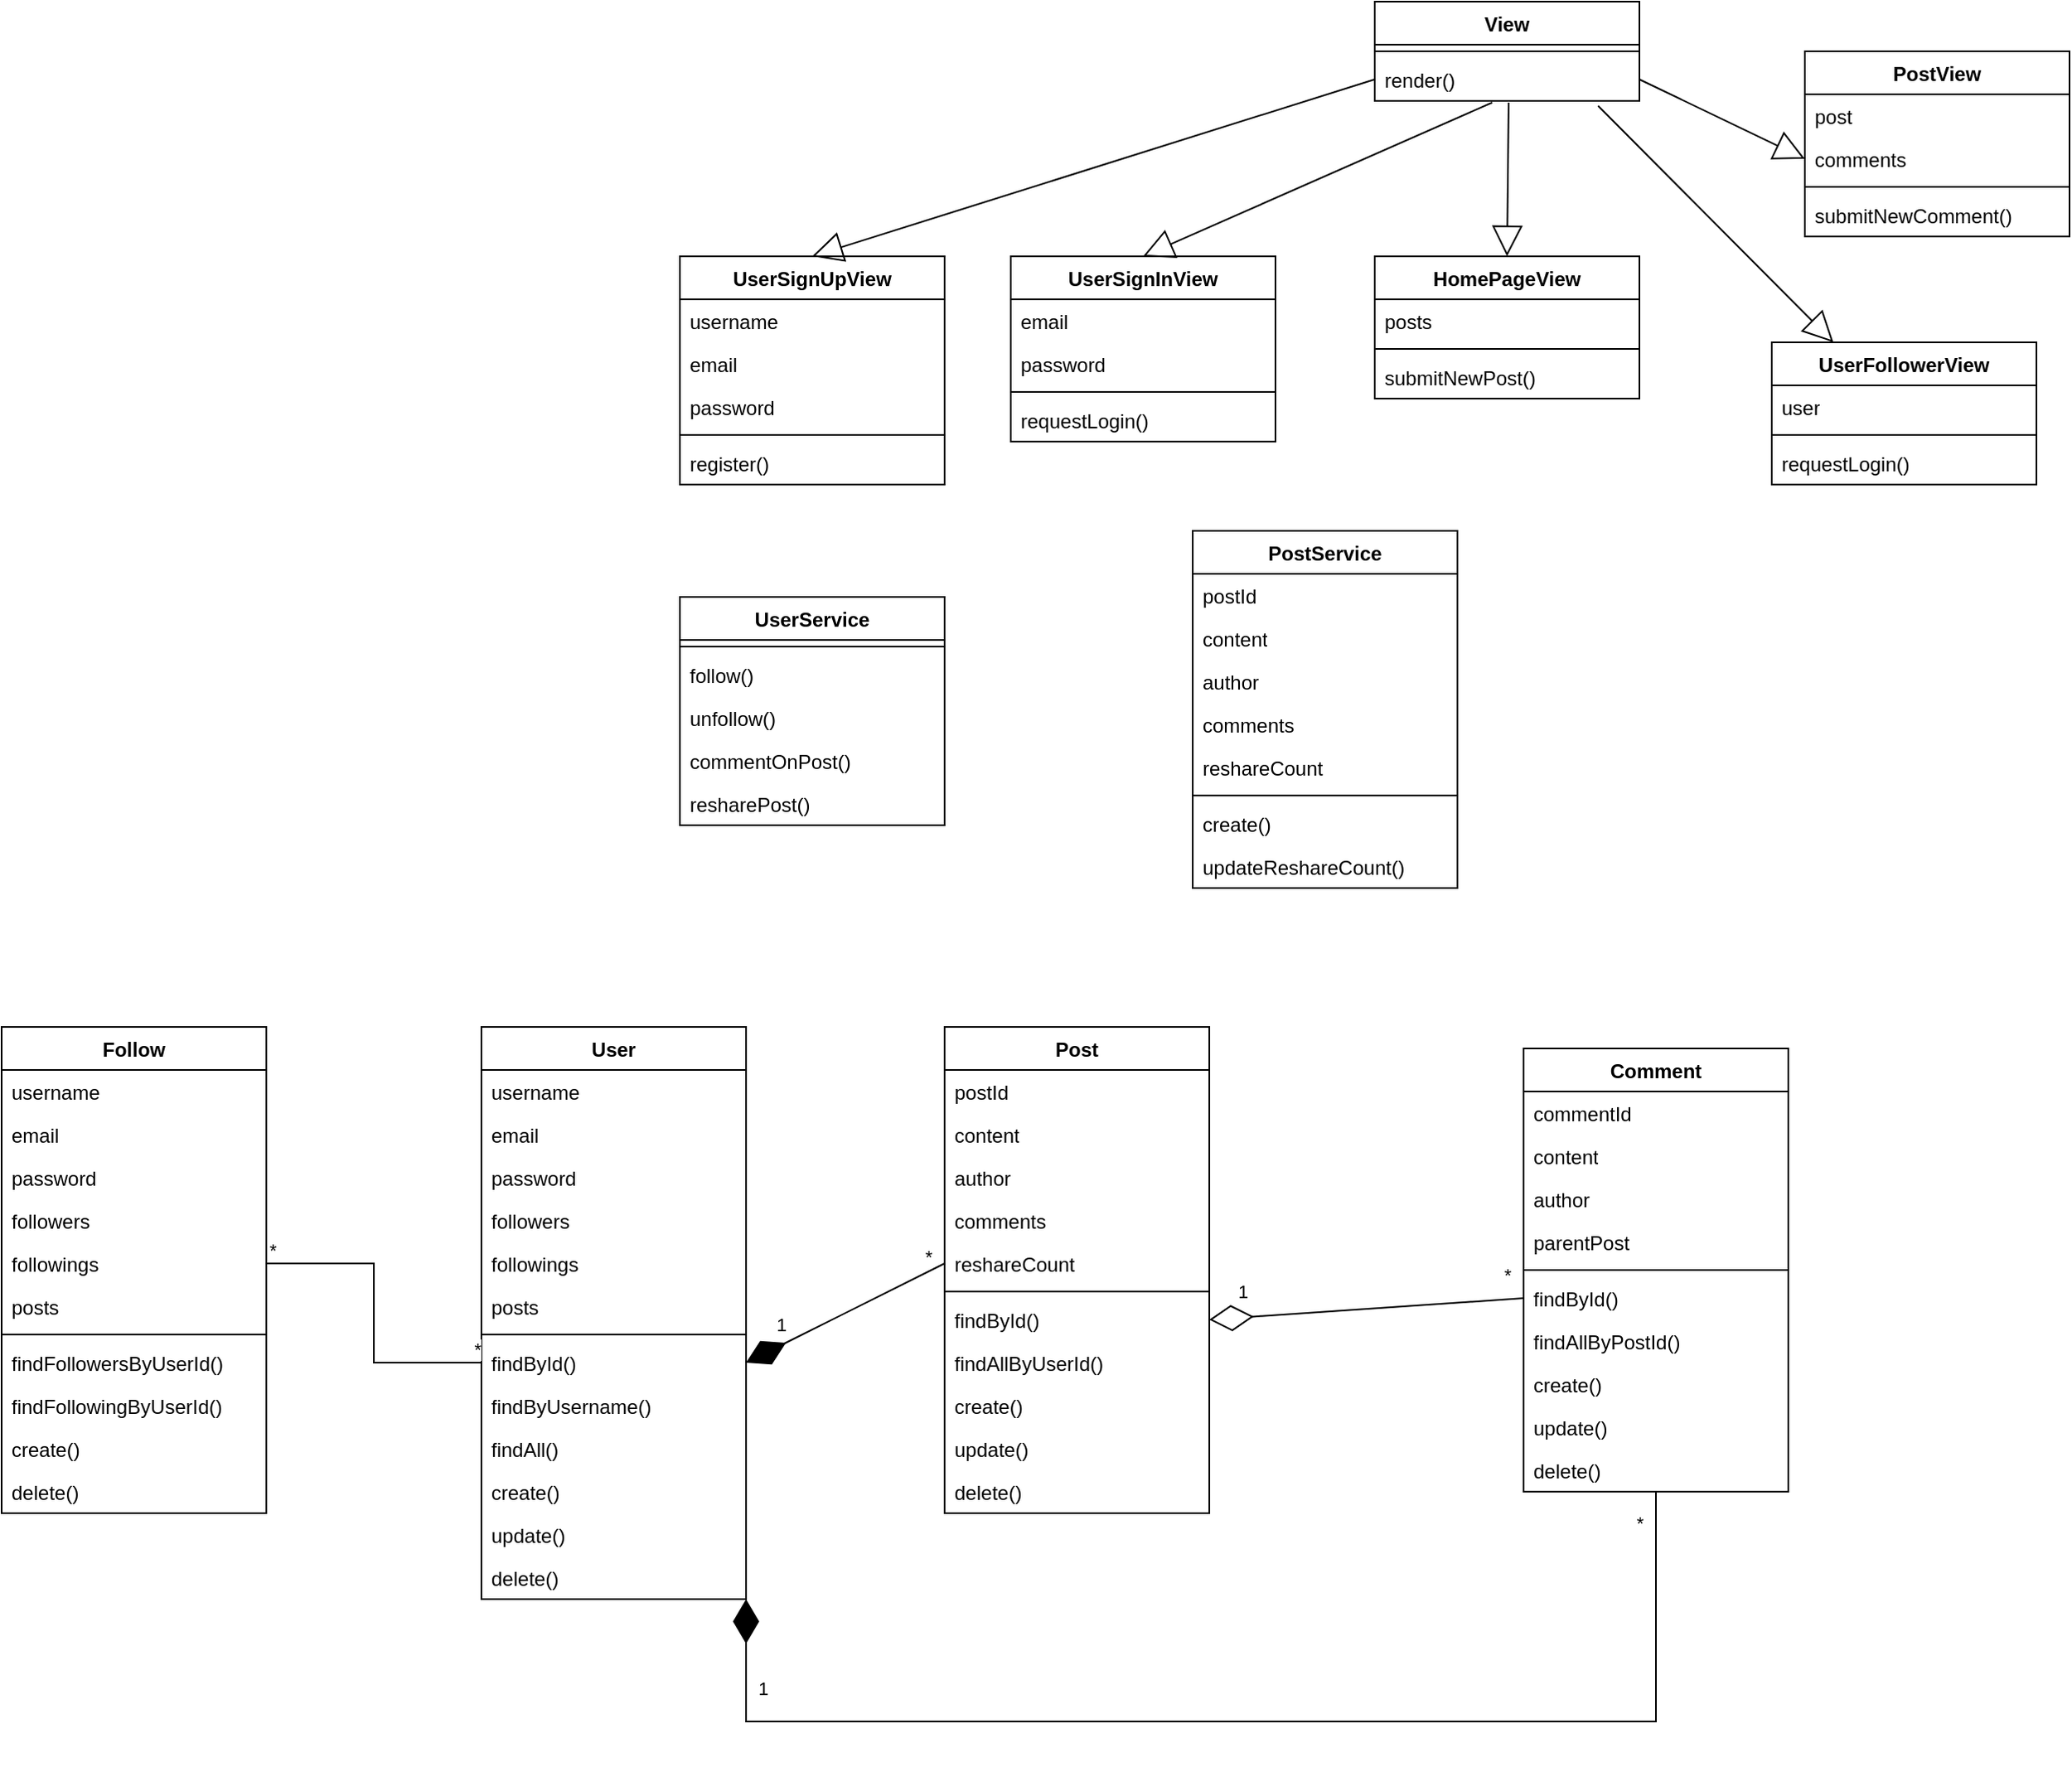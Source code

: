 <mxfile version="22.1.5" type="github">
  <diagram name="Page-1" id="UT8CZ-kKXrXBAKMA9dyA">
    <mxGraphModel dx="2494" dy="1551" grid="1" gridSize="10" guides="1" tooltips="1" connect="1" arrows="1" fold="1" page="1" pageScale="1" pageWidth="850" pageHeight="1100" math="0" shadow="0">
      <root>
        <mxCell id="0" />
        <mxCell id="1" parent="0" />
        <mxCell id="s4YndSarPMpqqNExpwYl-1" value="User" style="swimlane;fontStyle=1;align=center;verticalAlign=top;childLayout=stackLayout;horizontal=1;startSize=26;horizontalStack=0;resizeParent=1;resizeParentMax=0;resizeLast=0;collapsible=1;marginBottom=0;whiteSpace=wrap;html=1;" parent="1" vertex="1">
          <mxGeometry x="-720" y="600" width="160" height="346" as="geometry" />
        </mxCell>
        <mxCell id="s4YndSarPMpqqNExpwYl-19" value="username" style="text;strokeColor=none;fillColor=none;align=left;verticalAlign=top;spacingLeft=4;spacingRight=4;overflow=hidden;rotatable=0;points=[[0,0.5],[1,0.5]];portConstraint=eastwest;whiteSpace=wrap;html=1;" parent="s4YndSarPMpqqNExpwYl-1" vertex="1">
          <mxGeometry y="26" width="160" height="26" as="geometry" />
        </mxCell>
        <mxCell id="uorjEG0-72uclnNMncX7-30" value="email" style="text;strokeColor=none;fillColor=none;align=left;verticalAlign=top;spacingLeft=4;spacingRight=4;overflow=hidden;rotatable=0;points=[[0,0.5],[1,0.5]];portConstraint=eastwest;whiteSpace=wrap;html=1;" vertex="1" parent="s4YndSarPMpqqNExpwYl-1">
          <mxGeometry y="52" width="160" height="26" as="geometry" />
        </mxCell>
        <mxCell id="s4YndSarPMpqqNExpwYl-20" value="password" style="text;strokeColor=none;fillColor=none;align=left;verticalAlign=top;spacingLeft=4;spacingRight=4;overflow=hidden;rotatable=0;points=[[0,0.5],[1,0.5]];portConstraint=eastwest;whiteSpace=wrap;html=1;" parent="s4YndSarPMpqqNExpwYl-1" vertex="1">
          <mxGeometry y="78" width="160" height="26" as="geometry" />
        </mxCell>
        <mxCell id="s4YndSarPMpqqNExpwYl-94" value="followers" style="text;strokeColor=none;fillColor=none;align=left;verticalAlign=top;spacingLeft=4;spacingRight=4;overflow=hidden;rotatable=0;points=[[0,0.5],[1,0.5]];portConstraint=eastwest;whiteSpace=wrap;html=1;" parent="s4YndSarPMpqqNExpwYl-1" vertex="1">
          <mxGeometry y="104" width="160" height="26" as="geometry" />
        </mxCell>
        <mxCell id="s4YndSarPMpqqNExpwYl-95" value="followings" style="text;strokeColor=none;fillColor=none;align=left;verticalAlign=top;spacingLeft=4;spacingRight=4;overflow=hidden;rotatable=0;points=[[0,0.5],[1,0.5]];portConstraint=eastwest;whiteSpace=wrap;html=1;" parent="s4YndSarPMpqqNExpwYl-1" vertex="1">
          <mxGeometry y="130" width="160" height="26" as="geometry" />
        </mxCell>
        <mxCell id="s4YndSarPMpqqNExpwYl-18" value="posts" style="text;strokeColor=none;fillColor=none;align=left;verticalAlign=top;spacingLeft=4;spacingRight=4;overflow=hidden;rotatable=0;points=[[0,0.5],[1,0.5]];portConstraint=eastwest;whiteSpace=wrap;html=1;" parent="s4YndSarPMpqqNExpwYl-1" vertex="1">
          <mxGeometry y="156" width="160" height="26" as="geometry" />
        </mxCell>
        <mxCell id="s4YndSarPMpqqNExpwYl-3" value="" style="line;strokeWidth=1;fillColor=none;align=left;verticalAlign=middle;spacingTop=-1;spacingLeft=3;spacingRight=3;rotatable=0;labelPosition=right;points=[];portConstraint=eastwest;strokeColor=inherit;" parent="s4YndSarPMpqqNExpwYl-1" vertex="1">
          <mxGeometry y="182" width="160" height="8" as="geometry" />
        </mxCell>
        <mxCell id="uorjEG0-72uclnNMncX7-3" value="findById()" style="text;strokeColor=none;fillColor=none;align=left;verticalAlign=top;spacingLeft=4;spacingRight=4;overflow=hidden;rotatable=0;points=[[0,0.5],[1,0.5]];portConstraint=eastwest;whiteSpace=wrap;html=1;" vertex="1" parent="s4YndSarPMpqqNExpwYl-1">
          <mxGeometry y="190" width="160" height="26" as="geometry" />
        </mxCell>
        <mxCell id="s4YndSarPMpqqNExpwYl-22" value="findByUsername()" style="text;strokeColor=none;fillColor=none;align=left;verticalAlign=top;spacingLeft=4;spacingRight=4;overflow=hidden;rotatable=0;points=[[0,0.5],[1,0.5]];portConstraint=eastwest;whiteSpace=wrap;html=1;" parent="s4YndSarPMpqqNExpwYl-1" vertex="1">
          <mxGeometry y="216" width="160" height="26" as="geometry" />
        </mxCell>
        <mxCell id="s4YndSarPMpqqNExpwYl-23" value="findAll()" style="text;strokeColor=none;fillColor=none;align=left;verticalAlign=top;spacingLeft=4;spacingRight=4;overflow=hidden;rotatable=0;points=[[0,0.5],[1,0.5]];portConstraint=eastwest;whiteSpace=wrap;html=1;" parent="s4YndSarPMpqqNExpwYl-1" vertex="1">
          <mxGeometry y="242" width="160" height="26" as="geometry" />
        </mxCell>
        <mxCell id="s4YndSarPMpqqNExpwYl-24" value="create()" style="text;strokeColor=none;fillColor=none;align=left;verticalAlign=top;spacingLeft=4;spacingRight=4;overflow=hidden;rotatable=0;points=[[0,0.5],[1,0.5]];portConstraint=eastwest;whiteSpace=wrap;html=1;" parent="s4YndSarPMpqqNExpwYl-1" vertex="1">
          <mxGeometry y="268" width="160" height="26" as="geometry" />
        </mxCell>
        <mxCell id="s4YndSarPMpqqNExpwYl-25" value="update()" style="text;strokeColor=none;fillColor=none;align=left;verticalAlign=top;spacingLeft=4;spacingRight=4;overflow=hidden;rotatable=0;points=[[0,0.5],[1,0.5]];portConstraint=eastwest;whiteSpace=wrap;html=1;" parent="s4YndSarPMpqqNExpwYl-1" vertex="1">
          <mxGeometry y="294" width="160" height="26" as="geometry" />
        </mxCell>
        <mxCell id="uorjEG0-72uclnNMncX7-2" value="delete()" style="text;strokeColor=none;fillColor=none;align=left;verticalAlign=top;spacingLeft=4;spacingRight=4;overflow=hidden;rotatable=0;points=[[0,0.5],[1,0.5]];portConstraint=eastwest;whiteSpace=wrap;html=1;" vertex="1" parent="s4YndSarPMpqqNExpwYl-1">
          <mxGeometry y="320" width="160" height="26" as="geometry" />
        </mxCell>
        <mxCell id="s4YndSarPMpqqNExpwYl-5" value="Comment" style="swimlane;fontStyle=1;align=center;verticalAlign=top;childLayout=stackLayout;horizontal=1;startSize=26;horizontalStack=0;resizeParent=1;resizeParentMax=0;resizeLast=0;collapsible=1;marginBottom=0;whiteSpace=wrap;html=1;" parent="1" vertex="1">
          <mxGeometry x="-90" y="613" width="160" height="268" as="geometry" />
        </mxCell>
        <mxCell id="s4YndSarPMpqqNExpwYl-6" value="commentId" style="text;strokeColor=none;fillColor=none;align=left;verticalAlign=top;spacingLeft=4;spacingRight=4;overflow=hidden;rotatable=0;points=[[0,0.5],[1,0.5]];portConstraint=eastwest;whiteSpace=wrap;html=1;" parent="s4YndSarPMpqqNExpwYl-5" vertex="1">
          <mxGeometry y="26" width="160" height="26" as="geometry" />
        </mxCell>
        <mxCell id="s4YndSarPMpqqNExpwYl-123" value="content" style="text;strokeColor=none;fillColor=none;align=left;verticalAlign=top;spacingLeft=4;spacingRight=4;overflow=hidden;rotatable=0;points=[[0,0.5],[1,0.5]];portConstraint=eastwest;whiteSpace=wrap;html=1;" parent="s4YndSarPMpqqNExpwYl-5" vertex="1">
          <mxGeometry y="52" width="160" height="26" as="geometry" />
        </mxCell>
        <mxCell id="s4YndSarPMpqqNExpwYl-124" value="author" style="text;strokeColor=none;fillColor=none;align=left;verticalAlign=top;spacingLeft=4;spacingRight=4;overflow=hidden;rotatable=0;points=[[0,0.5],[1,0.5]];portConstraint=eastwest;whiteSpace=wrap;html=1;" parent="s4YndSarPMpqqNExpwYl-5" vertex="1">
          <mxGeometry y="78" width="160" height="26" as="geometry" />
        </mxCell>
        <mxCell id="s4YndSarPMpqqNExpwYl-125" value="parentPost" style="text;strokeColor=none;fillColor=none;align=left;verticalAlign=top;spacingLeft=4;spacingRight=4;overflow=hidden;rotatable=0;points=[[0,0.5],[1,0.5]];portConstraint=eastwest;whiteSpace=wrap;html=1;" parent="s4YndSarPMpqqNExpwYl-5" vertex="1">
          <mxGeometry y="104" width="160" height="26" as="geometry" />
        </mxCell>
        <mxCell id="s4YndSarPMpqqNExpwYl-7" value="" style="line;strokeWidth=1;fillColor=none;align=left;verticalAlign=middle;spacingTop=-1;spacingLeft=3;spacingRight=3;rotatable=0;labelPosition=right;points=[];portConstraint=eastwest;strokeColor=inherit;" parent="s4YndSarPMpqqNExpwYl-5" vertex="1">
          <mxGeometry y="130" width="160" height="8" as="geometry" />
        </mxCell>
        <mxCell id="uorjEG0-72uclnNMncX7-110" value="findById()" style="text;strokeColor=none;fillColor=none;align=left;verticalAlign=top;spacingLeft=4;spacingRight=4;overflow=hidden;rotatable=0;points=[[0,0.5],[1,0.5]];portConstraint=eastwest;whiteSpace=wrap;html=1;" vertex="1" parent="s4YndSarPMpqqNExpwYl-5">
          <mxGeometry y="138" width="160" height="26" as="geometry" />
        </mxCell>
        <mxCell id="uorjEG0-72uclnNMncX7-111" value="findAllByPostId()" style="text;strokeColor=none;fillColor=none;align=left;verticalAlign=top;spacingLeft=4;spacingRight=4;overflow=hidden;rotatable=0;points=[[0,0.5],[1,0.5]];portConstraint=eastwest;whiteSpace=wrap;html=1;" vertex="1" parent="s4YndSarPMpqqNExpwYl-5">
          <mxGeometry y="164" width="160" height="26" as="geometry" />
        </mxCell>
        <mxCell id="s4YndSarPMpqqNExpwYl-8" value="create()" style="text;strokeColor=none;fillColor=none;align=left;verticalAlign=top;spacingLeft=4;spacingRight=4;overflow=hidden;rotatable=0;points=[[0,0.5],[1,0.5]];portConstraint=eastwest;whiteSpace=wrap;html=1;" parent="s4YndSarPMpqqNExpwYl-5" vertex="1">
          <mxGeometry y="190" width="160" height="26" as="geometry" />
        </mxCell>
        <mxCell id="uorjEG0-72uclnNMncX7-112" value="update()" style="text;strokeColor=none;fillColor=none;align=left;verticalAlign=top;spacingLeft=4;spacingRight=4;overflow=hidden;rotatable=0;points=[[0,0.5],[1,0.5]];portConstraint=eastwest;whiteSpace=wrap;html=1;" vertex="1" parent="s4YndSarPMpqqNExpwYl-5">
          <mxGeometry y="216" width="160" height="26" as="geometry" />
        </mxCell>
        <mxCell id="uorjEG0-72uclnNMncX7-113" value="delete()" style="text;strokeColor=none;fillColor=none;align=left;verticalAlign=top;spacingLeft=4;spacingRight=4;overflow=hidden;rotatable=0;points=[[0,0.5],[1,0.5]];portConstraint=eastwest;whiteSpace=wrap;html=1;" vertex="1" parent="s4YndSarPMpqqNExpwYl-5">
          <mxGeometry y="242" width="160" height="26" as="geometry" />
        </mxCell>
        <mxCell id="s4YndSarPMpqqNExpwYl-26" value="Post" style="swimlane;fontStyle=1;align=center;verticalAlign=top;childLayout=stackLayout;horizontal=1;startSize=26;horizontalStack=0;resizeParent=1;resizeParentMax=0;resizeLast=0;collapsible=1;marginBottom=0;whiteSpace=wrap;html=1;" parent="1" vertex="1">
          <mxGeometry x="-440" y="600" width="160" height="294" as="geometry" />
        </mxCell>
        <mxCell id="s4YndSarPMpqqNExpwYl-27" value="postId" style="text;strokeColor=none;fillColor=none;align=left;verticalAlign=top;spacingLeft=4;spacingRight=4;overflow=hidden;rotatable=0;points=[[0,0.5],[1,0.5]];portConstraint=eastwest;whiteSpace=wrap;html=1;" parent="s4YndSarPMpqqNExpwYl-26" vertex="1">
          <mxGeometry y="26" width="160" height="26" as="geometry" />
        </mxCell>
        <mxCell id="s4YndSarPMpqqNExpwYl-28" value="content" style="text;strokeColor=none;fillColor=none;align=left;verticalAlign=top;spacingLeft=4;spacingRight=4;overflow=hidden;rotatable=0;points=[[0,0.5],[1,0.5]];portConstraint=eastwest;whiteSpace=wrap;html=1;" parent="s4YndSarPMpqqNExpwYl-26" vertex="1">
          <mxGeometry y="52" width="160" height="26" as="geometry" />
        </mxCell>
        <mxCell id="s4YndSarPMpqqNExpwYl-29" value="author" style="text;strokeColor=none;fillColor=none;align=left;verticalAlign=top;spacingLeft=4;spacingRight=4;overflow=hidden;rotatable=0;points=[[0,0.5],[1,0.5]];portConstraint=eastwest;whiteSpace=wrap;html=1;" parent="s4YndSarPMpqqNExpwYl-26" vertex="1">
          <mxGeometry y="78" width="160" height="26" as="geometry" />
        </mxCell>
        <mxCell id="s4YndSarPMpqqNExpwYl-30" value="comments" style="text;strokeColor=none;fillColor=none;align=left;verticalAlign=top;spacingLeft=4;spacingRight=4;overflow=hidden;rotatable=0;points=[[0,0.5],[1,0.5]];portConstraint=eastwest;whiteSpace=wrap;html=1;" parent="s4YndSarPMpqqNExpwYl-26" vertex="1">
          <mxGeometry y="104" width="160" height="26" as="geometry" />
        </mxCell>
        <mxCell id="s4YndSarPMpqqNExpwYl-32" value="reshareCount" style="text;strokeColor=none;fillColor=none;align=left;verticalAlign=top;spacingLeft=4;spacingRight=4;overflow=hidden;rotatable=0;points=[[0,0.5],[1,0.5]];portConstraint=eastwest;whiteSpace=wrap;html=1;" parent="s4YndSarPMpqqNExpwYl-26" vertex="1">
          <mxGeometry y="130" width="160" height="26" as="geometry" />
        </mxCell>
        <mxCell id="s4YndSarPMpqqNExpwYl-31" value="" style="line;strokeWidth=1;fillColor=none;align=left;verticalAlign=middle;spacingTop=-1;spacingLeft=3;spacingRight=3;rotatable=0;labelPosition=right;points=[];portConstraint=eastwest;strokeColor=inherit;" parent="s4YndSarPMpqqNExpwYl-26" vertex="1">
          <mxGeometry y="156" width="160" height="8" as="geometry" />
        </mxCell>
        <mxCell id="uorjEG0-72uclnNMncX7-1" value="findById()" style="text;strokeColor=none;fillColor=none;align=left;verticalAlign=top;spacingLeft=4;spacingRight=4;overflow=hidden;rotatable=0;points=[[0,0.5],[1,0.5]];portConstraint=eastwest;whiteSpace=wrap;html=1;" vertex="1" parent="s4YndSarPMpqqNExpwYl-26">
          <mxGeometry y="164" width="160" height="26" as="geometry" />
        </mxCell>
        <mxCell id="s4YndSarPMpqqNExpwYl-33" value="findAllByUserId()" style="text;strokeColor=none;fillColor=none;align=left;verticalAlign=top;spacingLeft=4;spacingRight=4;overflow=hidden;rotatable=0;points=[[0,0.5],[1,0.5]];portConstraint=eastwest;whiteSpace=wrap;html=1;" parent="s4YndSarPMpqqNExpwYl-26" vertex="1">
          <mxGeometry y="190" width="160" height="26" as="geometry" />
        </mxCell>
        <mxCell id="uorjEG0-72uclnNMncX7-107" value="create()" style="text;strokeColor=none;fillColor=none;align=left;verticalAlign=top;spacingLeft=4;spacingRight=4;overflow=hidden;rotatable=0;points=[[0,0.5],[1,0.5]];portConstraint=eastwest;whiteSpace=wrap;html=1;" vertex="1" parent="s4YndSarPMpqqNExpwYl-26">
          <mxGeometry y="216" width="160" height="26" as="geometry" />
        </mxCell>
        <mxCell id="uorjEG0-72uclnNMncX7-108" value="update()" style="text;strokeColor=none;fillColor=none;align=left;verticalAlign=top;spacingLeft=4;spacingRight=4;overflow=hidden;rotatable=0;points=[[0,0.5],[1,0.5]];portConstraint=eastwest;whiteSpace=wrap;html=1;" vertex="1" parent="s4YndSarPMpqqNExpwYl-26">
          <mxGeometry y="242" width="160" height="26" as="geometry" />
        </mxCell>
        <mxCell id="uorjEG0-72uclnNMncX7-109" value="delete()" style="text;strokeColor=none;fillColor=none;align=left;verticalAlign=top;spacingLeft=4;spacingRight=4;overflow=hidden;rotatable=0;points=[[0,0.5],[1,0.5]];portConstraint=eastwest;whiteSpace=wrap;html=1;" vertex="1" parent="s4YndSarPMpqqNExpwYl-26">
          <mxGeometry y="268" width="160" height="26" as="geometry" />
        </mxCell>
        <mxCell id="uorjEG0-72uclnNMncX7-21" value="UserSignInView" style="swimlane;fontStyle=1;align=center;verticalAlign=top;childLayout=stackLayout;horizontal=1;startSize=26;horizontalStack=0;resizeParent=1;resizeParentMax=0;resizeLast=0;collapsible=1;marginBottom=0;whiteSpace=wrap;html=1;" vertex="1" parent="1">
          <mxGeometry x="-400" y="134" width="160" height="112" as="geometry" />
        </mxCell>
        <mxCell id="uorjEG0-72uclnNMncX7-22" value="email" style="text;strokeColor=none;fillColor=none;align=left;verticalAlign=top;spacingLeft=4;spacingRight=4;overflow=hidden;rotatable=0;points=[[0,0.5],[1,0.5]];portConstraint=eastwest;whiteSpace=wrap;html=1;" vertex="1" parent="uorjEG0-72uclnNMncX7-21">
          <mxGeometry y="26" width="160" height="26" as="geometry" />
        </mxCell>
        <mxCell id="uorjEG0-72uclnNMncX7-23" value="password" style="text;strokeColor=none;fillColor=none;align=left;verticalAlign=top;spacingLeft=4;spacingRight=4;overflow=hidden;rotatable=0;points=[[0,0.5],[1,0.5]];portConstraint=eastwest;whiteSpace=wrap;html=1;" vertex="1" parent="uorjEG0-72uclnNMncX7-21">
          <mxGeometry y="52" width="160" height="26" as="geometry" />
        </mxCell>
        <mxCell id="uorjEG0-72uclnNMncX7-27" value="" style="line;strokeWidth=1;fillColor=none;align=left;verticalAlign=middle;spacingTop=-1;spacingLeft=3;spacingRight=3;rotatable=0;labelPosition=right;points=[];portConstraint=eastwest;strokeColor=inherit;" vertex="1" parent="uorjEG0-72uclnNMncX7-21">
          <mxGeometry y="78" width="160" height="8" as="geometry" />
        </mxCell>
        <mxCell id="uorjEG0-72uclnNMncX7-59" value="requestLogin()" style="text;strokeColor=none;fillColor=none;align=left;verticalAlign=top;spacingLeft=4;spacingRight=4;overflow=hidden;rotatable=0;points=[[0,0.5],[1,0.5]];portConstraint=eastwest;whiteSpace=wrap;html=1;" vertex="1" parent="uorjEG0-72uclnNMncX7-21">
          <mxGeometry y="86" width="160" height="26" as="geometry" />
        </mxCell>
        <mxCell id="uorjEG0-72uclnNMncX7-31" value="View" style="swimlane;fontStyle=1;align=center;verticalAlign=top;childLayout=stackLayout;horizontal=1;startSize=26;horizontalStack=0;resizeParent=1;resizeParentMax=0;resizeLast=0;collapsible=1;marginBottom=0;whiteSpace=wrap;html=1;" vertex="1" parent="1">
          <mxGeometry x="-180" y="-20" width="160" height="60" as="geometry" />
        </mxCell>
        <mxCell id="uorjEG0-72uclnNMncX7-37" value="" style="line;strokeWidth=1;fillColor=none;align=left;verticalAlign=middle;spacingTop=-1;spacingLeft=3;spacingRight=3;rotatable=0;labelPosition=right;points=[];portConstraint=eastwest;strokeColor=inherit;" vertex="1" parent="uorjEG0-72uclnNMncX7-31">
          <mxGeometry y="26" width="160" height="8" as="geometry" />
        </mxCell>
        <mxCell id="uorjEG0-72uclnNMncX7-38" value="render()" style="text;strokeColor=none;fillColor=none;align=left;verticalAlign=top;spacingLeft=4;spacingRight=4;overflow=hidden;rotatable=0;points=[[0,0.5],[1,0.5]];portConstraint=eastwest;whiteSpace=wrap;html=1;" vertex="1" parent="uorjEG0-72uclnNMncX7-31">
          <mxGeometry y="34" width="160" height="26" as="geometry" />
        </mxCell>
        <mxCell id="uorjEG0-72uclnNMncX7-39" value="" style="endArrow=block;endSize=16;endFill=0;html=1;rounded=0;entryX=0.5;entryY=0;entryDx=0;entryDy=0;exitX=0.444;exitY=1.038;exitDx=0;exitDy=0;exitPerimeter=0;" edge="1" parent="1" source="uorjEG0-72uclnNMncX7-38" target="uorjEG0-72uclnNMncX7-21">
          <mxGeometry width="160" relative="1" as="geometry">
            <mxPoint x="-110" y="50" as="sourcePoint" />
            <mxPoint x="-110" y="140" as="targetPoint" />
          </mxGeometry>
        </mxCell>
        <mxCell id="uorjEG0-72uclnNMncX7-40" value="HomePageView" style="swimlane;fontStyle=1;align=center;verticalAlign=top;childLayout=stackLayout;horizontal=1;startSize=26;horizontalStack=0;resizeParent=1;resizeParentMax=0;resizeLast=0;collapsible=1;marginBottom=0;whiteSpace=wrap;html=1;" vertex="1" parent="1">
          <mxGeometry x="-180" y="134" width="160" height="86" as="geometry" />
        </mxCell>
        <mxCell id="uorjEG0-72uclnNMncX7-41" value="posts" style="text;strokeColor=none;fillColor=none;align=left;verticalAlign=top;spacingLeft=4;spacingRight=4;overflow=hidden;rotatable=0;points=[[0,0.5],[1,0.5]];portConstraint=eastwest;whiteSpace=wrap;html=1;" vertex="1" parent="uorjEG0-72uclnNMncX7-40">
          <mxGeometry y="26" width="160" height="26" as="geometry" />
        </mxCell>
        <mxCell id="uorjEG0-72uclnNMncX7-43" value="" style="line;strokeWidth=1;fillColor=none;align=left;verticalAlign=middle;spacingTop=-1;spacingLeft=3;spacingRight=3;rotatable=0;labelPosition=right;points=[];portConstraint=eastwest;strokeColor=inherit;" vertex="1" parent="uorjEG0-72uclnNMncX7-40">
          <mxGeometry y="52" width="160" height="8" as="geometry" />
        </mxCell>
        <mxCell id="uorjEG0-72uclnNMncX7-49" value="submitNewPost()" style="text;strokeColor=none;fillColor=none;align=left;verticalAlign=top;spacingLeft=4;spacingRight=4;overflow=hidden;rotatable=0;points=[[0,0.5],[1,0.5]];portConstraint=eastwest;whiteSpace=wrap;html=1;" vertex="1" parent="uorjEG0-72uclnNMncX7-40">
          <mxGeometry y="60" width="160" height="26" as="geometry" />
        </mxCell>
        <mxCell id="uorjEG0-72uclnNMncX7-48" value="" style="endArrow=block;endSize=16;endFill=0;html=1;rounded=0;entryX=0.5;entryY=0;entryDx=0;entryDy=0;exitX=0.506;exitY=1.038;exitDx=0;exitDy=0;exitPerimeter=0;" edge="1" parent="1" source="uorjEG0-72uclnNMncX7-38" target="uorjEG0-72uclnNMncX7-40">
          <mxGeometry width="160" relative="1" as="geometry">
            <mxPoint x="-9" y="54" as="sourcePoint" />
            <mxPoint x="-220" y="147" as="targetPoint" />
          </mxGeometry>
        </mxCell>
        <mxCell id="uorjEG0-72uclnNMncX7-60" value="PostView" style="swimlane;fontStyle=1;align=center;verticalAlign=top;childLayout=stackLayout;horizontal=1;startSize=26;horizontalStack=0;resizeParent=1;resizeParentMax=0;resizeLast=0;collapsible=1;marginBottom=0;whiteSpace=wrap;html=1;" vertex="1" parent="1">
          <mxGeometry x="80" y="10" width="160" height="112" as="geometry" />
        </mxCell>
        <mxCell id="uorjEG0-72uclnNMncX7-61" value="post" style="text;strokeColor=none;fillColor=none;align=left;verticalAlign=top;spacingLeft=4;spacingRight=4;overflow=hidden;rotatable=0;points=[[0,0.5],[1,0.5]];portConstraint=eastwest;whiteSpace=wrap;html=1;" vertex="1" parent="uorjEG0-72uclnNMncX7-60">
          <mxGeometry y="26" width="160" height="26" as="geometry" />
        </mxCell>
        <mxCell id="uorjEG0-72uclnNMncX7-64" value="comments" style="text;strokeColor=none;fillColor=none;align=left;verticalAlign=top;spacingLeft=4;spacingRight=4;overflow=hidden;rotatable=0;points=[[0,0.5],[1,0.5]];portConstraint=eastwest;whiteSpace=wrap;html=1;" vertex="1" parent="uorjEG0-72uclnNMncX7-60">
          <mxGeometry y="52" width="160" height="26" as="geometry" />
        </mxCell>
        <mxCell id="uorjEG0-72uclnNMncX7-62" value="" style="line;strokeWidth=1;fillColor=none;align=left;verticalAlign=middle;spacingTop=-1;spacingLeft=3;spacingRight=3;rotatable=0;labelPosition=right;points=[];portConstraint=eastwest;strokeColor=inherit;" vertex="1" parent="uorjEG0-72uclnNMncX7-60">
          <mxGeometry y="78" width="160" height="8" as="geometry" />
        </mxCell>
        <mxCell id="uorjEG0-72uclnNMncX7-63" value="submitNewComment()" style="text;strokeColor=none;fillColor=none;align=left;verticalAlign=top;spacingLeft=4;spacingRight=4;overflow=hidden;rotatable=0;points=[[0,0.5],[1,0.5]];portConstraint=eastwest;whiteSpace=wrap;html=1;" vertex="1" parent="uorjEG0-72uclnNMncX7-60">
          <mxGeometry y="86" width="160" height="26" as="geometry" />
        </mxCell>
        <mxCell id="uorjEG0-72uclnNMncX7-66" value="UserFollowerView" style="swimlane;fontStyle=1;align=center;verticalAlign=top;childLayout=stackLayout;horizontal=1;startSize=26;horizontalStack=0;resizeParent=1;resizeParentMax=0;resizeLast=0;collapsible=1;marginBottom=0;whiteSpace=wrap;html=1;" vertex="1" parent="1">
          <mxGeometry x="60" y="186" width="160" height="86" as="geometry" />
        </mxCell>
        <mxCell id="uorjEG0-72uclnNMncX7-67" value="user" style="text;strokeColor=none;fillColor=none;align=left;verticalAlign=top;spacingLeft=4;spacingRight=4;overflow=hidden;rotatable=0;points=[[0,0.5],[1,0.5]];portConstraint=eastwest;whiteSpace=wrap;html=1;" vertex="1" parent="uorjEG0-72uclnNMncX7-66">
          <mxGeometry y="26" width="160" height="26" as="geometry" />
        </mxCell>
        <mxCell id="uorjEG0-72uclnNMncX7-69" value="" style="line;strokeWidth=1;fillColor=none;align=left;verticalAlign=middle;spacingTop=-1;spacingLeft=3;spacingRight=3;rotatable=0;labelPosition=right;points=[];portConstraint=eastwest;strokeColor=inherit;" vertex="1" parent="uorjEG0-72uclnNMncX7-66">
          <mxGeometry y="52" width="160" height="8" as="geometry" />
        </mxCell>
        <mxCell id="uorjEG0-72uclnNMncX7-70" value="requestLogin()" style="text;strokeColor=none;fillColor=none;align=left;verticalAlign=top;spacingLeft=4;spacingRight=4;overflow=hidden;rotatable=0;points=[[0,0.5],[1,0.5]];portConstraint=eastwest;whiteSpace=wrap;html=1;" vertex="1" parent="uorjEG0-72uclnNMncX7-66">
          <mxGeometry y="60" width="160" height="26" as="geometry" />
        </mxCell>
        <mxCell id="uorjEG0-72uclnNMncX7-71" value="" style="endArrow=block;endSize=16;endFill=0;html=1;rounded=0;entryX=0;entryY=0.5;entryDx=0;entryDy=0;exitX=1;exitY=0.5;exitDx=0;exitDy=0;" edge="1" parent="1" source="uorjEG0-72uclnNMncX7-38" target="uorjEG0-72uclnNMncX7-64">
          <mxGeometry width="160" relative="1" as="geometry">
            <mxPoint x="21" y="41" as="sourcePoint" />
            <mxPoint x="20" y="134" as="targetPoint" />
          </mxGeometry>
        </mxCell>
        <mxCell id="uorjEG0-72uclnNMncX7-72" value="UserSignUpView" style="swimlane;fontStyle=1;align=center;verticalAlign=top;childLayout=stackLayout;horizontal=1;startSize=26;horizontalStack=0;resizeParent=1;resizeParentMax=0;resizeLast=0;collapsible=1;marginBottom=0;whiteSpace=wrap;html=1;" vertex="1" parent="1">
          <mxGeometry x="-600" y="134" width="160" height="138" as="geometry" />
        </mxCell>
        <mxCell id="uorjEG0-72uclnNMncX7-73" value="username" style="text;strokeColor=none;fillColor=none;align=left;verticalAlign=top;spacingLeft=4;spacingRight=4;overflow=hidden;rotatable=0;points=[[0,0.5],[1,0.5]];portConstraint=eastwest;whiteSpace=wrap;html=1;" vertex="1" parent="uorjEG0-72uclnNMncX7-72">
          <mxGeometry y="26" width="160" height="26" as="geometry" />
        </mxCell>
        <mxCell id="uorjEG0-72uclnNMncX7-77" value="email" style="text;strokeColor=none;fillColor=none;align=left;verticalAlign=top;spacingLeft=4;spacingRight=4;overflow=hidden;rotatable=0;points=[[0,0.5],[1,0.5]];portConstraint=eastwest;whiteSpace=wrap;html=1;" vertex="1" parent="uorjEG0-72uclnNMncX7-72">
          <mxGeometry y="52" width="160" height="26" as="geometry" />
        </mxCell>
        <mxCell id="uorjEG0-72uclnNMncX7-74" value="password" style="text;strokeColor=none;fillColor=none;align=left;verticalAlign=top;spacingLeft=4;spacingRight=4;overflow=hidden;rotatable=0;points=[[0,0.5],[1,0.5]];portConstraint=eastwest;whiteSpace=wrap;html=1;" vertex="1" parent="uorjEG0-72uclnNMncX7-72">
          <mxGeometry y="78" width="160" height="26" as="geometry" />
        </mxCell>
        <mxCell id="uorjEG0-72uclnNMncX7-75" value="" style="line;strokeWidth=1;fillColor=none;align=left;verticalAlign=middle;spacingTop=-1;spacingLeft=3;spacingRight=3;rotatable=0;labelPosition=right;points=[];portConstraint=eastwest;strokeColor=inherit;" vertex="1" parent="uorjEG0-72uclnNMncX7-72">
          <mxGeometry y="104" width="160" height="8" as="geometry" />
        </mxCell>
        <mxCell id="uorjEG0-72uclnNMncX7-76" value="register()" style="text;strokeColor=none;fillColor=none;align=left;verticalAlign=top;spacingLeft=4;spacingRight=4;overflow=hidden;rotatable=0;points=[[0,0.5],[1,0.5]];portConstraint=eastwest;whiteSpace=wrap;html=1;" vertex="1" parent="uorjEG0-72uclnNMncX7-72">
          <mxGeometry y="112" width="160" height="26" as="geometry" />
        </mxCell>
        <mxCell id="uorjEG0-72uclnNMncX7-78" value="" style="endArrow=block;endSize=16;endFill=0;html=1;rounded=0;entryX=0.5;entryY=0;entryDx=0;entryDy=0;exitX=0;exitY=0.5;exitDx=0;exitDy=0;" edge="1" parent="1" source="uorjEG0-72uclnNMncX7-38" target="uorjEG0-72uclnNMncX7-72">
          <mxGeometry width="160" relative="1" as="geometry">
            <mxPoint x="-279" y="29" as="sourcePoint" />
            <mxPoint x="-490" y="122" as="targetPoint" />
          </mxGeometry>
        </mxCell>
        <mxCell id="uorjEG0-72uclnNMncX7-79" value="" style="endArrow=block;endSize=16;endFill=0;html=1;rounded=0;exitX=0.844;exitY=1.115;exitDx=0;exitDy=0;exitPerimeter=0;" edge="1" parent="1" source="uorjEG0-72uclnNMncX7-38" target="uorjEG0-72uclnNMncX7-66">
          <mxGeometry width="160" relative="1" as="geometry">
            <mxPoint x="21" y="90" as="sourcePoint" />
            <mxPoint x="20" y="183" as="targetPoint" />
          </mxGeometry>
        </mxCell>
        <mxCell id="uorjEG0-72uclnNMncX7-80" value="UserService" style="swimlane;fontStyle=1;align=center;verticalAlign=top;childLayout=stackLayout;horizontal=1;startSize=26;horizontalStack=0;resizeParent=1;resizeParentMax=0;resizeLast=0;collapsible=1;marginBottom=0;whiteSpace=wrap;html=1;" vertex="1" parent="1">
          <mxGeometry x="-600" y="340" width="160" height="138" as="geometry" />
        </mxCell>
        <mxCell id="uorjEG0-72uclnNMncX7-88" value="" style="line;strokeWidth=1;fillColor=none;align=left;verticalAlign=middle;spacingTop=-1;spacingLeft=3;spacingRight=3;rotatable=0;labelPosition=right;points=[];portConstraint=eastwest;strokeColor=inherit;" vertex="1" parent="uorjEG0-72uclnNMncX7-80">
          <mxGeometry y="26" width="160" height="8" as="geometry" />
        </mxCell>
        <mxCell id="uorjEG0-72uclnNMncX7-90" value="follow()" style="text;strokeColor=none;fillColor=none;align=left;verticalAlign=top;spacingLeft=4;spacingRight=4;overflow=hidden;rotatable=0;points=[[0,0.5],[1,0.5]];portConstraint=eastwest;whiteSpace=wrap;html=1;" vertex="1" parent="uorjEG0-72uclnNMncX7-80">
          <mxGeometry y="34" width="160" height="26" as="geometry" />
        </mxCell>
        <mxCell id="uorjEG0-72uclnNMncX7-91" value="unfollow()" style="text;strokeColor=none;fillColor=none;align=left;verticalAlign=top;spacingLeft=4;spacingRight=4;overflow=hidden;rotatable=0;points=[[0,0.5],[1,0.5]];portConstraint=eastwest;whiteSpace=wrap;html=1;" vertex="1" parent="uorjEG0-72uclnNMncX7-80">
          <mxGeometry y="60" width="160" height="26" as="geometry" />
        </mxCell>
        <mxCell id="uorjEG0-72uclnNMncX7-92" value="commentOnPost()" style="text;strokeColor=none;fillColor=none;align=left;verticalAlign=top;spacingLeft=4;spacingRight=4;overflow=hidden;rotatable=0;points=[[0,0.5],[1,0.5]];portConstraint=eastwest;whiteSpace=wrap;html=1;" vertex="1" parent="uorjEG0-72uclnNMncX7-80">
          <mxGeometry y="86" width="160" height="26" as="geometry" />
        </mxCell>
        <mxCell id="uorjEG0-72uclnNMncX7-93" value="resharePost()" style="text;strokeColor=none;fillColor=none;align=left;verticalAlign=top;spacingLeft=4;spacingRight=4;overflow=hidden;rotatable=0;points=[[0,0.5],[1,0.5]];portConstraint=eastwest;whiteSpace=wrap;html=1;" vertex="1" parent="uorjEG0-72uclnNMncX7-80">
          <mxGeometry y="112" width="160" height="26" as="geometry" />
        </mxCell>
        <mxCell id="uorjEG0-72uclnNMncX7-98" value="PostService" style="swimlane;fontStyle=1;align=center;verticalAlign=top;childLayout=stackLayout;horizontal=1;startSize=26;horizontalStack=0;resizeParent=1;resizeParentMax=0;resizeLast=0;collapsible=1;marginBottom=0;whiteSpace=wrap;html=1;" vertex="1" parent="1">
          <mxGeometry x="-290" y="300" width="160" height="216" as="geometry" />
        </mxCell>
        <mxCell id="uorjEG0-72uclnNMncX7-99" value="postId" style="text;strokeColor=none;fillColor=none;align=left;verticalAlign=top;spacingLeft=4;spacingRight=4;overflow=hidden;rotatable=0;points=[[0,0.5],[1,0.5]];portConstraint=eastwest;whiteSpace=wrap;html=1;" vertex="1" parent="uorjEG0-72uclnNMncX7-98">
          <mxGeometry y="26" width="160" height="26" as="geometry" />
        </mxCell>
        <mxCell id="uorjEG0-72uclnNMncX7-100" value="content" style="text;strokeColor=none;fillColor=none;align=left;verticalAlign=top;spacingLeft=4;spacingRight=4;overflow=hidden;rotatable=0;points=[[0,0.5],[1,0.5]];portConstraint=eastwest;whiteSpace=wrap;html=1;" vertex="1" parent="uorjEG0-72uclnNMncX7-98">
          <mxGeometry y="52" width="160" height="26" as="geometry" />
        </mxCell>
        <mxCell id="uorjEG0-72uclnNMncX7-101" value="author" style="text;strokeColor=none;fillColor=none;align=left;verticalAlign=top;spacingLeft=4;spacingRight=4;overflow=hidden;rotatable=0;points=[[0,0.5],[1,0.5]];portConstraint=eastwest;whiteSpace=wrap;html=1;" vertex="1" parent="uorjEG0-72uclnNMncX7-98">
          <mxGeometry y="78" width="160" height="26" as="geometry" />
        </mxCell>
        <mxCell id="uorjEG0-72uclnNMncX7-102" value="comments" style="text;strokeColor=none;fillColor=none;align=left;verticalAlign=top;spacingLeft=4;spacingRight=4;overflow=hidden;rotatable=0;points=[[0,0.5],[1,0.5]];portConstraint=eastwest;whiteSpace=wrap;html=1;" vertex="1" parent="uorjEG0-72uclnNMncX7-98">
          <mxGeometry y="104" width="160" height="26" as="geometry" />
        </mxCell>
        <mxCell id="uorjEG0-72uclnNMncX7-103" value="reshareCount" style="text;strokeColor=none;fillColor=none;align=left;verticalAlign=top;spacingLeft=4;spacingRight=4;overflow=hidden;rotatable=0;points=[[0,0.5],[1,0.5]];portConstraint=eastwest;whiteSpace=wrap;html=1;" vertex="1" parent="uorjEG0-72uclnNMncX7-98">
          <mxGeometry y="130" width="160" height="26" as="geometry" />
        </mxCell>
        <mxCell id="uorjEG0-72uclnNMncX7-104" value="" style="line;strokeWidth=1;fillColor=none;align=left;verticalAlign=middle;spacingTop=-1;spacingLeft=3;spacingRight=3;rotatable=0;labelPosition=right;points=[];portConstraint=eastwest;strokeColor=inherit;" vertex="1" parent="uorjEG0-72uclnNMncX7-98">
          <mxGeometry y="156" width="160" height="8" as="geometry" />
        </mxCell>
        <mxCell id="uorjEG0-72uclnNMncX7-105" value="create()" style="text;strokeColor=none;fillColor=none;align=left;verticalAlign=top;spacingLeft=4;spacingRight=4;overflow=hidden;rotatable=0;points=[[0,0.5],[1,0.5]];portConstraint=eastwest;whiteSpace=wrap;html=1;" vertex="1" parent="uorjEG0-72uclnNMncX7-98">
          <mxGeometry y="164" width="160" height="26" as="geometry" />
        </mxCell>
        <mxCell id="uorjEG0-72uclnNMncX7-106" value="updateReshareCount()" style="text;strokeColor=none;fillColor=none;align=left;verticalAlign=top;spacingLeft=4;spacingRight=4;overflow=hidden;rotatable=0;points=[[0,0.5],[1,0.5]];portConstraint=eastwest;whiteSpace=wrap;html=1;" vertex="1" parent="uorjEG0-72uclnNMncX7-98">
          <mxGeometry y="190" width="160" height="26" as="geometry" />
        </mxCell>
        <mxCell id="uorjEG0-72uclnNMncX7-115" value="Follow" style="swimlane;fontStyle=1;align=center;verticalAlign=top;childLayout=stackLayout;horizontal=1;startSize=26;horizontalStack=0;resizeParent=1;resizeParentMax=0;resizeLast=0;collapsible=1;marginBottom=0;whiteSpace=wrap;html=1;" vertex="1" parent="1">
          <mxGeometry x="-1010" y="600" width="160" height="294" as="geometry" />
        </mxCell>
        <mxCell id="uorjEG0-72uclnNMncX7-116" value="username" style="text;strokeColor=none;fillColor=none;align=left;verticalAlign=top;spacingLeft=4;spacingRight=4;overflow=hidden;rotatable=0;points=[[0,0.5],[1,0.5]];portConstraint=eastwest;whiteSpace=wrap;html=1;" vertex="1" parent="uorjEG0-72uclnNMncX7-115">
          <mxGeometry y="26" width="160" height="26" as="geometry" />
        </mxCell>
        <mxCell id="uorjEG0-72uclnNMncX7-117" value="email" style="text;strokeColor=none;fillColor=none;align=left;verticalAlign=top;spacingLeft=4;spacingRight=4;overflow=hidden;rotatable=0;points=[[0,0.5],[1,0.5]];portConstraint=eastwest;whiteSpace=wrap;html=1;" vertex="1" parent="uorjEG0-72uclnNMncX7-115">
          <mxGeometry y="52" width="160" height="26" as="geometry" />
        </mxCell>
        <mxCell id="uorjEG0-72uclnNMncX7-118" value="password" style="text;strokeColor=none;fillColor=none;align=left;verticalAlign=top;spacingLeft=4;spacingRight=4;overflow=hidden;rotatable=0;points=[[0,0.5],[1,0.5]];portConstraint=eastwest;whiteSpace=wrap;html=1;" vertex="1" parent="uorjEG0-72uclnNMncX7-115">
          <mxGeometry y="78" width="160" height="26" as="geometry" />
        </mxCell>
        <mxCell id="uorjEG0-72uclnNMncX7-119" value="followers" style="text;strokeColor=none;fillColor=none;align=left;verticalAlign=top;spacingLeft=4;spacingRight=4;overflow=hidden;rotatable=0;points=[[0,0.5],[1,0.5]];portConstraint=eastwest;whiteSpace=wrap;html=1;" vertex="1" parent="uorjEG0-72uclnNMncX7-115">
          <mxGeometry y="104" width="160" height="26" as="geometry" />
        </mxCell>
        <mxCell id="uorjEG0-72uclnNMncX7-120" value="followings" style="text;strokeColor=none;fillColor=none;align=left;verticalAlign=top;spacingLeft=4;spacingRight=4;overflow=hidden;rotatable=0;points=[[0,0.5],[1,0.5]];portConstraint=eastwest;whiteSpace=wrap;html=1;" vertex="1" parent="uorjEG0-72uclnNMncX7-115">
          <mxGeometry y="130" width="160" height="26" as="geometry" />
        </mxCell>
        <mxCell id="uorjEG0-72uclnNMncX7-121" value="posts" style="text;strokeColor=none;fillColor=none;align=left;verticalAlign=top;spacingLeft=4;spacingRight=4;overflow=hidden;rotatable=0;points=[[0,0.5],[1,0.5]];portConstraint=eastwest;whiteSpace=wrap;html=1;" vertex="1" parent="uorjEG0-72uclnNMncX7-115">
          <mxGeometry y="156" width="160" height="26" as="geometry" />
        </mxCell>
        <mxCell id="uorjEG0-72uclnNMncX7-122" value="" style="line;strokeWidth=1;fillColor=none;align=left;verticalAlign=middle;spacingTop=-1;spacingLeft=3;spacingRight=3;rotatable=0;labelPosition=right;points=[];portConstraint=eastwest;strokeColor=inherit;" vertex="1" parent="uorjEG0-72uclnNMncX7-115">
          <mxGeometry y="182" width="160" height="8" as="geometry" />
        </mxCell>
        <mxCell id="uorjEG0-72uclnNMncX7-123" value="findFollowersByUserId()" style="text;strokeColor=none;fillColor=none;align=left;verticalAlign=top;spacingLeft=4;spacingRight=4;overflow=hidden;rotatable=0;points=[[0,0.5],[1,0.5]];portConstraint=eastwest;whiteSpace=wrap;html=1;" vertex="1" parent="uorjEG0-72uclnNMncX7-115">
          <mxGeometry y="190" width="160" height="26" as="geometry" />
        </mxCell>
        <mxCell id="uorjEG0-72uclnNMncX7-124" value="findFollowingByUserId()" style="text;strokeColor=none;fillColor=none;align=left;verticalAlign=top;spacingLeft=4;spacingRight=4;overflow=hidden;rotatable=0;points=[[0,0.5],[1,0.5]];portConstraint=eastwest;whiteSpace=wrap;html=1;" vertex="1" parent="uorjEG0-72uclnNMncX7-115">
          <mxGeometry y="216" width="160" height="26" as="geometry" />
        </mxCell>
        <mxCell id="uorjEG0-72uclnNMncX7-126" value="create()" style="text;strokeColor=none;fillColor=none;align=left;verticalAlign=top;spacingLeft=4;spacingRight=4;overflow=hidden;rotatable=0;points=[[0,0.5],[1,0.5]];portConstraint=eastwest;whiteSpace=wrap;html=1;" vertex="1" parent="uorjEG0-72uclnNMncX7-115">
          <mxGeometry y="242" width="160" height="26" as="geometry" />
        </mxCell>
        <mxCell id="uorjEG0-72uclnNMncX7-128" value="delete()" style="text;strokeColor=none;fillColor=none;align=left;verticalAlign=top;spacingLeft=4;spacingRight=4;overflow=hidden;rotatable=0;points=[[0,0.5],[1,0.5]];portConstraint=eastwest;whiteSpace=wrap;html=1;" vertex="1" parent="uorjEG0-72uclnNMncX7-115">
          <mxGeometry y="268" width="160" height="26" as="geometry" />
        </mxCell>
        <mxCell id="uorjEG0-72uclnNMncX7-129" value="" style="endArrow=none;html=1;edgeStyle=orthogonalEdgeStyle;rounded=0;exitX=1;exitY=0.5;exitDx=0;exitDy=0;entryX=0;entryY=0.5;entryDx=0;entryDy=0;" edge="1" parent="1" source="uorjEG0-72uclnNMncX7-120" target="uorjEG0-72uclnNMncX7-3">
          <mxGeometry relative="1" as="geometry">
            <mxPoint x="-820" y="772.5" as="sourcePoint" />
            <mxPoint x="-660" y="772.5" as="targetPoint" />
          </mxGeometry>
        </mxCell>
        <mxCell id="uorjEG0-72uclnNMncX7-130" value="*" style="edgeLabel;resizable=0;html=1;align=left;verticalAlign=bottom;" connectable="0" vertex="1" parent="uorjEG0-72uclnNMncX7-129">
          <mxGeometry x="-1" relative="1" as="geometry" />
        </mxCell>
        <mxCell id="uorjEG0-72uclnNMncX7-131" value="*" style="edgeLabel;resizable=0;html=1;align=right;verticalAlign=bottom;" connectable="0" vertex="1" parent="uorjEG0-72uclnNMncX7-129">
          <mxGeometry x="1" relative="1" as="geometry" />
        </mxCell>
        <mxCell id="uorjEG0-72uclnNMncX7-135" value="" style="endArrow=diamondThin;endFill=1;endSize=24;html=1;rounded=0;entryX=1;entryY=0.5;entryDx=0;entryDy=0;exitX=0;exitY=0.5;exitDx=0;exitDy=0;" edge="1" parent="1" source="s4YndSarPMpqqNExpwYl-32" target="uorjEG0-72uclnNMncX7-3">
          <mxGeometry width="160" relative="1" as="geometry">
            <mxPoint x="-470" y="750" as="sourcePoint" />
            <mxPoint x="-530" y="770" as="targetPoint" />
          </mxGeometry>
        </mxCell>
        <mxCell id="uorjEG0-72uclnNMncX7-136" value="*" style="edgeLabel;html=1;align=center;verticalAlign=middle;resizable=0;points=[];" vertex="1" connectable="0" parent="uorjEG0-72uclnNMncX7-135">
          <mxGeometry x="0.733" y="-2" relative="1" as="geometry">
            <mxPoint x="95" y="-55" as="offset" />
          </mxGeometry>
        </mxCell>
        <mxCell id="uorjEG0-72uclnNMncX7-137" value="1" style="edgeLabel;html=1;align=center;verticalAlign=middle;resizable=0;points=[];" vertex="1" connectable="0" parent="uorjEG0-72uclnNMncX7-135">
          <mxGeometry x="0.673" y="1" relative="1" as="geometry">
            <mxPoint y="-14" as="offset" />
          </mxGeometry>
        </mxCell>
        <mxCell id="uorjEG0-72uclnNMncX7-138" value="" style="endArrow=diamondThin;endFill=1;endSize=24;html=1;rounded=0;entryX=1;entryY=1;entryDx=0;entryDy=0;edgeStyle=elbowEdgeStyle;exitX=0.5;exitY=1;exitDx=0;exitDy=0;" edge="1" parent="1" source="s4YndSarPMpqqNExpwYl-5" target="s4YndSarPMpqqNExpwYl-1">
          <mxGeometry width="160" relative="1" as="geometry">
            <mxPoint x="-160" y="950" as="sourcePoint" />
            <mxPoint x="-330" y="970" as="targetPoint" />
            <Array as="points">
              <mxPoint x="-340" y="1020" />
            </Array>
          </mxGeometry>
        </mxCell>
        <mxCell id="uorjEG0-72uclnNMncX7-139" value="*" style="edgeLabel;html=1;align=center;verticalAlign=middle;resizable=0;points=[];" vertex="1" connectable="0" parent="uorjEG0-72uclnNMncX7-138">
          <mxGeometry x="0.733" y="-2" relative="1" as="geometry">
            <mxPoint x="512" y="-118" as="offset" />
          </mxGeometry>
        </mxCell>
        <mxCell id="uorjEG0-72uclnNMncX7-140" value="1" style="edgeLabel;html=1;align=center;verticalAlign=middle;resizable=0;points=[];" vertex="1" connectable="0" parent="uorjEG0-72uclnNMncX7-138">
          <mxGeometry x="0.673" y="1" relative="1" as="geometry">
            <mxPoint x="-41" y="-21" as="offset" />
          </mxGeometry>
        </mxCell>
        <mxCell id="uorjEG0-72uclnNMncX7-141" value="" style="endArrow=diamondThin;endFill=0;endSize=24;html=1;rounded=0;entryX=1;entryY=0.5;entryDx=0;entryDy=0;exitX=0;exitY=0.5;exitDx=0;exitDy=0;" edge="1" parent="1" source="uorjEG0-72uclnNMncX7-110" target="uorjEG0-72uclnNMncX7-1">
          <mxGeometry width="160" relative="1" as="geometry">
            <mxPoint x="-460" y="940" as="sourcePoint" />
            <mxPoint x="-300" y="940" as="targetPoint" />
          </mxGeometry>
        </mxCell>
        <mxCell id="uorjEG0-72uclnNMncX7-142" value="1" style="edgeLabel;html=1;align=center;verticalAlign=middle;resizable=0;points=[];" vertex="1" connectable="0" parent="uorjEG0-72uclnNMncX7-141">
          <mxGeometry x="0.871" y="-4" relative="1" as="geometry">
            <mxPoint x="8" y="-12" as="offset" />
          </mxGeometry>
        </mxCell>
        <mxCell id="uorjEG0-72uclnNMncX7-143" value="*" style="edgeLabel;html=1;align=center;verticalAlign=middle;resizable=0;points=[];" vertex="1" connectable="0" parent="uorjEG0-72uclnNMncX7-141">
          <mxGeometry x="0.82" y="-2" relative="1" as="geometry">
            <mxPoint x="163" y="-24" as="offset" />
          </mxGeometry>
        </mxCell>
      </root>
    </mxGraphModel>
  </diagram>
</mxfile>
